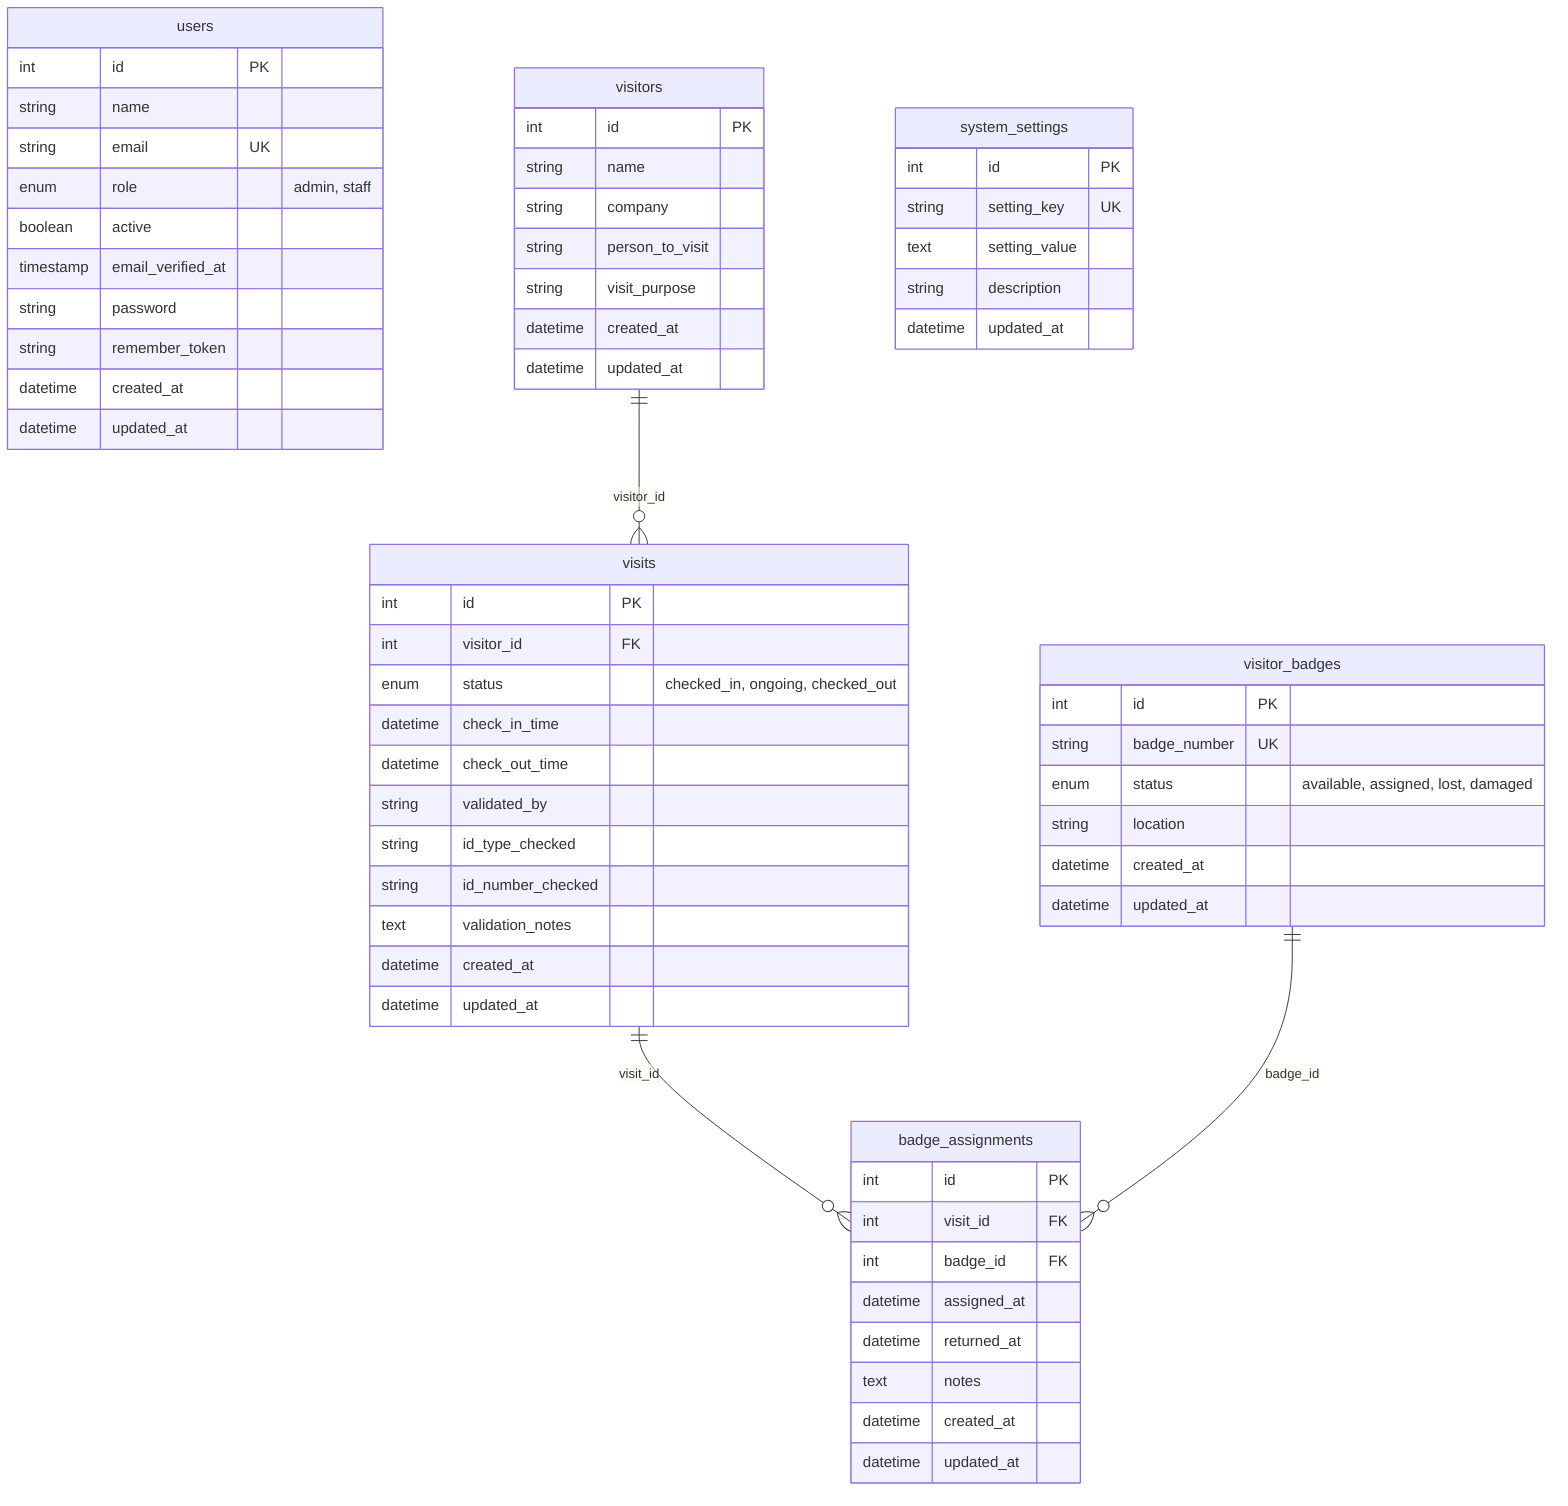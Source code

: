 erDiagram
    users {
        int id PK
        string name
        string email UK
        enum role "admin, staff"
        boolean active
        timestamp email_verified_at
        string password
        string remember_token
        datetime created_at
        datetime updated_at
    }

    visitors {
        int id PK
        string name
        string company
        string person_to_visit
        string visit_purpose
        datetime created_at
        datetime updated_at
    }

    visits {
        int id PK
        int visitor_id FK
        enum status "checked_in, ongoing, checked_out"
        datetime check_in_time
        datetime check_out_time
        string validated_by
        string id_type_checked
        string id_number_checked
        text validation_notes
        datetime created_at
        datetime updated_at
    }

    visitor_badges {
        int id PK
        string badge_number UK
        enum status "available, assigned, lost, damaged"
        string location
        datetime created_at
        datetime updated_at
    }

    badge_assignments {
        int id PK
        int visit_id FK
        int badge_id FK
        datetime assigned_at
        datetime returned_at
        text notes
        datetime created_at
        datetime updated_at
    }

    system_settings {
        int id PK
        string setting_key UK
        text setting_value
        string description
        datetime updated_at
    }

%% Primary Relationships
    visitors ||--o{ visits : "visitor_id"
    visits ||--o{ badge_assignments : "visit_id"
    visitor_badges ||--o{ badge_assignments : "badge_id"